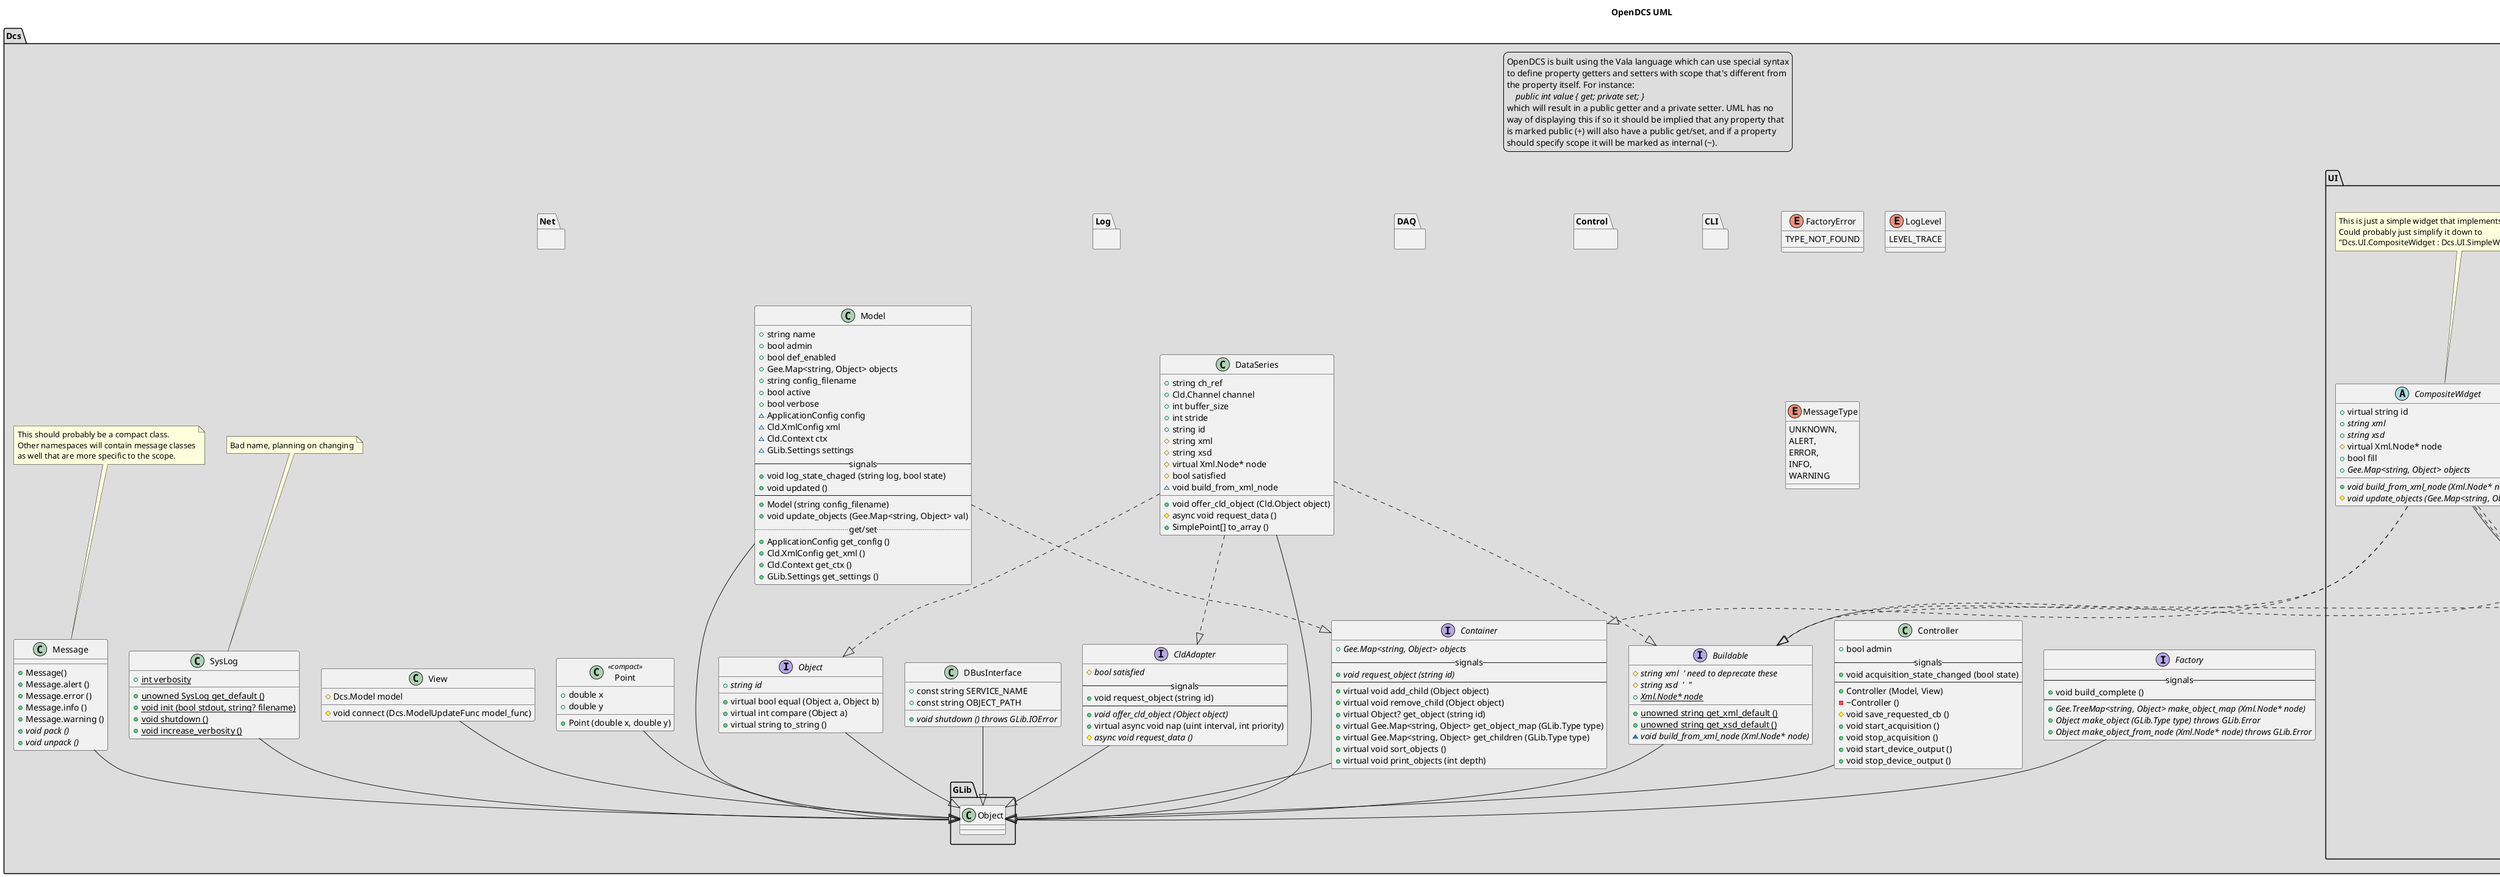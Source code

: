 @startuml

/' OpenDCS UML
 '
 ' Language: Vala
 '
 ' Because Vala uses public properties and can generate getters and setters
 ' using syntactic sugar any public property will be assumed to have an
 ' associated get/set. Other property cases will be documented.
 '
 ' If a class contains only properties and methods the separators will not be
 ' modified allowing plantuml to put each where they belong. In the case that
 ' the class contains signals and/or getters and setters it will use:
 '
 ' class Foo {
 '     int foo_prop
 '     -- signals --
 '     void foo_signal ()
 '     ---- ' force a blank line
 '     void foo_method ()
 '     .. get/set ..
 '     int get_foo_prop ()
 '     void set_foo_prop (int foo)
 ' }
 '/

title OpenDCS UML

left to right direction

page 2x1

package "Dcs" #DDDDDD {

    top to bottom direction

    '
    ' Enumerations
    '

    enum FactoryError {
        TYPE_NOT_FOUND
    }

    enum LogLevel {
        LEVEL_TRACE
    }

    enum MessageType {
        UNKNOWN,
        ALERT,
        ERROR,
        INFO,
        WARNING
    }

    '
    ' Interfaces
    '

    interface Object {
        +{abstract} string id
        +virtual bool equal (Object a, Object b)
        +virtual int compare (Object a)
        +virtual string to_string ()
    }

    interface Buildable {
        #{abstract} string xml  ' need to deprecate these
        #{abstract} string xsd  '  "
        +{abstract} {static} Xml.Node* node
        +{static} unowned string get_xml_default ()
        +{static} unowned string get_xsd_default ()
        ~{abstract} void build_from_xml_node (Xml.Node* node)
    }

    interface CldAdapter {
        #{abstract} bool satisfied
        -- signals --
        +void request_object (string id)
        ----
        +{abstract} void offer_cld_object (Object object)
        +virtual async void nap (uint interval, int priority)
        #{abstract} async void request_data ()
    }

    interface Container {
        +{abstract} Gee.Map<string, Object> objects
        -- signals --
        +{abstract} void request_object (string id)
        ----
        +virtual void add_child (Object object)
        +virtual void remove_child (Object object)
        +virtual Object? get_object (string id)
        +virtual Gee.Map<string, Object> get_object_map (GLib.Type type)
        +virtual Gee.Map<string, Object> get_children (GLib.Type type)
        +virtual void sort_objects ()
        +virtual void print_objects (int depth)
    }

    interface Factory {
        -- signals --
        +void build_complete ()
        ----
        +{abstract} Gee.TreeMap<string, Object> make_object_map (Xml.Node* node)
        +{abstract} Object make_object (GLib.Type type) throws GLib.Error
        +{abstract} Object make_object_from_node (Xml.Node* node) throws GLib.Error
    }

    '
    ' Classes
    '

    ' XXX Currently ApplicationController, will rename Controller
    class Controller {
        +bool admin
        -- signals --
        +void acquisition_state_changed (bool state)
        ----
        +Controller (Model, View)
        -~Controller ()
        #void save_requested_cb ()
        +void start_acquisition ()
        +void stop_acquisition ()
        +void start_device_output ()
        +void stop_device_output ()
    }

    class DataSeries {
        +string ch_ref
        +Cld.Channel channel
        +int buffer_size
        +int stride
        +string id
        #string xml
        #string xsd
        #virtual Xml.Node* node
        #bool satisfied
        ~void build_from_xml_node
        +void offer_cld_object (Cld.Object object)
        #async void request_data ()
        +SimplePoint[] to_array ()
    }

    class DBusInterface {
        +const string SERVICE_NAME
        +const string OBJECT_PATH
        +{abstract} void shutdown () throws GLib.IOError
    }

    class Message {
        +Message()
        +Message.alert ()
        +Message.error ()
        +Message.info ()
        +Message.warning ()
        +{abstract} void pack ()
        +{abstract} void unpack ()
    }

    ' XXX Currently ApplicationModel, will rename Model
    class Model {
        +string name
        +bool admin
        +bool def_enabled
        +Gee.Map<string, Object> objects
        +string config_filename
        +bool active
        +bool verbose
        ~ApplicationConfig config
        ~Cld.XmlConfig xml
        ~Cld.Context ctx
        ~GLib.Settings settings
        -- signals --
        +void log_state_chaged (string log, bool state)
        +void updated ()
        ----
        +Model (string config_filename)
        +void update_objects (Gee.Map<string, Object> val)
        .. get/set ..
        +ApplicationConfig get_config ()
        +Cld.XmlConfig get_xml ()
        +Cld.Context get_ctx ()
        +GLib.Settings get_settings ()
    }

    class Point <<compact>> {
        +double x
        +double y
        +Point (double x, double y)
    }

    class SysLog {
        +{static} int verbosity
        +{static} unowned SysLog get_default ()
        +{static} void init (bool stdout, string? filename)
        +{static} void shutdown ()
        +{static} void increase_verbosity ()
    }

    ' TODO Needs to be written still
    ' XXX What is a view supposed to do in an MVC?
    class View {
        #Dcs.Model model
        #void connect (Dcs.ModelUpdateFunc model_func)
    }

    /'
     'box Delegates {
     '    +void ModelUpdateFunc ()
     '}
     '/

    '
    ' Associations
    '

    Object --|> GLib.Object
    Buildable --|> GLib.Object
    CldAdapter --|> GLib.Object
    Container --|> GLib.Object
    Controller --|> GLib.Object
    DataSeries --|> GLib.Object
    DataSeries ..|> Object
    DataSeries ..|> Buildable
    DataSeries ..|> CldAdapter
    DBusInterface --|> GLib.Object
    Factory --|> GLib.Object
    Message --|> GLib.Object
    Model --|> GLib.Object
    Model ..|> Container
    Point --|> GLib.Object
    SysLog --|> GLib.Object
    View --|> GLib.Object

    '
    ' Notes
    '

    legend right
        OpenDCS is built using the Vala language which can use special syntax
        to define property getters and setters with scope that's different from
        the property itself. For instance:
            <i>public int value { get; private set; }</i>
        which will result in a public getter and a private setter. UML has no
        way of displaying this if so it should be implied that any property that
        is marked public (+) will also have a public get/set, and if a property
        should specify scope it will be marked as internal (~).
    end legend

    note top of SysLog: Bad name, planning on changing

    note top of Message
        This should probably be a compact class.
        Other namespaces will contain message classes
        as well that are more specific to the scope.
    end note

    package "UI" {

        '
        ' Enumerations
        '

        enum Orientation {
            HORIZONTAL,
            VERTICAL
        }

        enum PositionType {
            LEFT,
            RIGHT,
            TOP,
            BOTTOM
        }

        enum PolarAxisType {
            MAGNITUDE,
            ANGLE
        }

        enum ColorGradientType {
            RGB,
            HSV
        }

        '
        ' Interfaces
        '

        interface Widget {
            -- properties --
            +{abstract} bool fill
        }

        '
        ' Classes
        '

        abstract class Canvas {
            +virtual string id
        }

        abstract class SimpleWidget {
            +virtual string id
            +{abstract} string xml
            +{abstract} string xsd
            #virtual Xml.Node* node
            +bool fill
            +{abstract} void build_from_xml_node (Xml.Node* node)
            #{abstract} void update_node ()
        }

        abstract class CustomWidget {
            +virtual string id
            +{abstract} string xml
            +{abstract} string xsd
            #virtual Xml.Node* node
            +bool fill
            +{abstract} void build_from_xml_node (Xml.Node* node)
            #{abstract} void update_node ()
        }

        abstract class CompositeWidget {
            +virtual string id
            +{abstract} string xml
            +{abstract} string xsd
            #virtual Xml.Node* node
            +bool fill
            +{abstract} Gee.Map<string, Object> objects
            +{abstract} void build_from_xml_node (Xml.Node* node)
            #{abstract} void update_objects (Gee.Map<string, Object> val)
        }

        '
        ' Associations
        '

        Widget --|> GLib.Object
        Canvas --|> Gtk.DrawingArea
        Canvas ..|> Object
        SimpleWidget --|> Gtk.Box
        SimpleWidget ..|> Widget
        SimpleWidget ..|> Buildable
        SimpleWidget ..|> Object
        CustomWidget --|> Gtk.DrawingArea
        CustomWidget ..|> Widget
        CustomWidget ..|> Buildable
        CustomWidget ..|> Object
        CompositeWidget --|> Gtk.Box
        CompositeWidget ..|> Widget
        CompositeWidget ..|> Container
        CompositeWidget ..|> Buildable
        CompositeWidget ..|> Object

        '
        ' Notes
        '

        note top of CompositeWidget
            This is just a simple widget that implements Container.
            Could probably just simplify it down to
            "Dcs.UI.CompositeWidget : Dcs.UI.SimpleWidget, Dcs.Container"
        end note
    }

    package "CLI" {

        '
        ' Enumerations
        '

        '
        ' Interfaces
        '

        '
        ' Associations
        '

        '
        ' Notes
        '
    }

    package "Control" {

        '
        ' Enumerations
        '

        '
        ' Interfaces
        '

        '
        ' Associations
        '

        '
        ' Notes
        '
    }

    package "DAQ" {

        '
        ' Enumerations
        '

        '
        ' Interfaces
        '

        '
        ' Associations
        '

        '
        ' Notes
        '
    }

    package "Log" {

        '
        ' Enumerations
        '

        '
        ' Interfaces
        '

        '
        ' Associations
        '

        '
        ' Notes
        '
    }

    package "Net" {

        '
        ' Enumerations
        '

        '
        ' Interfaces
        '

        '
        ' Associations
        '

        '
        ' Notes
        '
    }
}

@enduml
